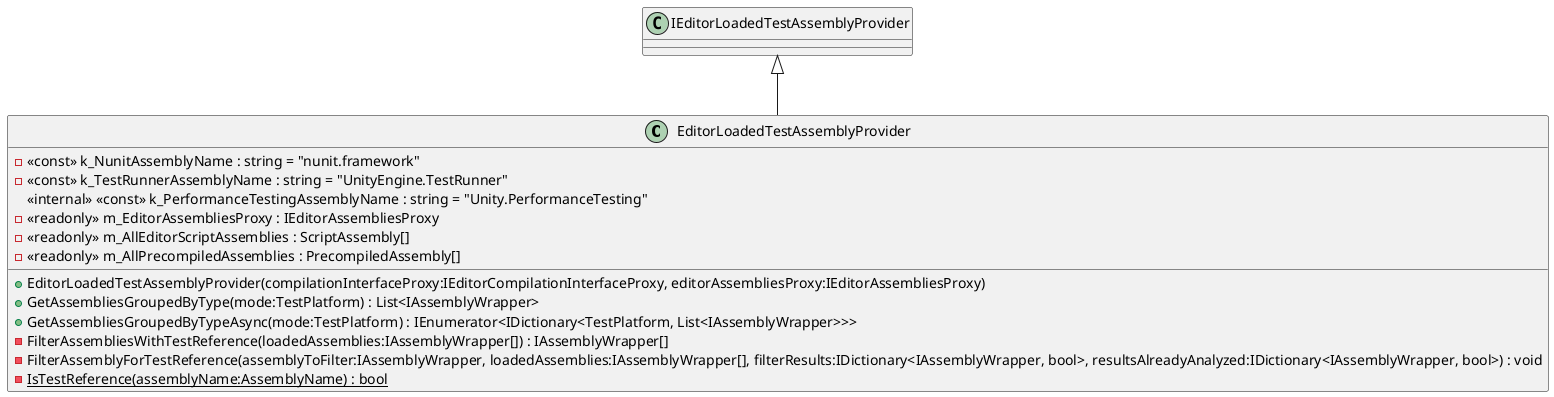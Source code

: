 @startuml
class EditorLoadedTestAssemblyProvider {
    - <<const>> k_NunitAssemblyName : string = "nunit.framework"
    - <<const>> k_TestRunnerAssemblyName : string = "UnityEngine.TestRunner"
    <<internal>> <<const>> k_PerformanceTestingAssemblyName : string = "Unity.PerformanceTesting"
    - <<readonly>> m_EditorAssembliesProxy : IEditorAssembliesProxy
    - <<readonly>> m_AllEditorScriptAssemblies : ScriptAssembly[]
    - <<readonly>> m_AllPrecompiledAssemblies : PrecompiledAssembly[]
    + EditorLoadedTestAssemblyProvider(compilationInterfaceProxy:IEditorCompilationInterfaceProxy, editorAssembliesProxy:IEditorAssembliesProxy)
    + GetAssembliesGroupedByType(mode:TestPlatform) : List<IAssemblyWrapper>
    + GetAssembliesGroupedByTypeAsync(mode:TestPlatform) : IEnumerator<IDictionary<TestPlatform, List<IAssemblyWrapper>>>
    - FilterAssembliesWithTestReference(loadedAssemblies:IAssemblyWrapper[]) : IAssemblyWrapper[]
    - FilterAssemblyForTestReference(assemblyToFilter:IAssemblyWrapper, loadedAssemblies:IAssemblyWrapper[], filterResults:IDictionary<IAssemblyWrapper, bool>, resultsAlreadyAnalyzed:IDictionary<IAssemblyWrapper, bool>) : void
    - {static} IsTestReference(assemblyName:AssemblyName) : bool
}
IEditorLoadedTestAssemblyProvider <|-- EditorLoadedTestAssemblyProvider
@enduml
